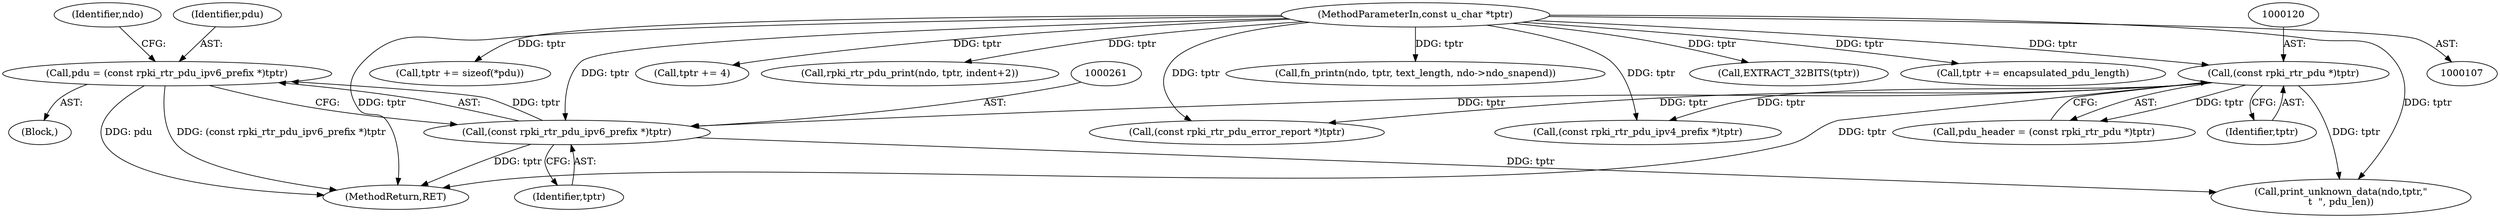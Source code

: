 digraph "0_tcpdump_83c64fce3a5226b080e535f5131a8a318f30e79b@pointer" {
"1000258" [label="(Call,pdu = (const rpki_rtr_pdu_ipv6_prefix *)tptr)"];
"1000260" [label="(Call,(const rpki_rtr_pdu_ipv6_prefix *)tptr)"];
"1000119" [label="(Call,(const rpki_rtr_pdu *)tptr)"];
"1000109" [label="(MethodParameterIn,const u_char *tptr)"];
"1000464" [label="(MethodReturn,RET)"];
"1000349" [label="(Call,tptr += sizeof(*pdu))"];
"1000258" [label="(Call,pdu = (const rpki_rtr_pdu_ipv6_prefix *)tptr)"];
"1000401" [label="(Call,tptr += 4)"];
"1000256" [label="(Block,)"];
"1000117" [label="(Call,pdu_header = (const rpki_rtr_pdu *)tptr)"];
"1000109" [label="(MethodParameterIn,const u_char *tptr)"];
"1000305" [label="(Call,(const rpki_rtr_pdu_error_report *)tptr)"];
"1000219" [label="(Call,(const rpki_rtr_pdu_ipv4_prefix *)tptr)"];
"1000119" [label="(Call,(const rpki_rtr_pdu *)tptr)"];
"1000376" [label="(Call,rpki_rtr_pdu_print(ndo, tptr, indent+2))"];
"1000265" [label="(Identifier,ndo)"];
"1000428" [label="(Call,fn_printn(ndo, tptr, text_length, ndo->ndo_snapend))"];
"1000454" [label="(Call,print_unknown_data(ndo,tptr,\"\n\t  \", pdu_len))"];
"1000399" [label="(Call,EXTRACT_32BITS(tptr))"];
"1000383" [label="(Call,tptr += encapsulated_pdu_length)"];
"1000260" [label="(Call,(const rpki_rtr_pdu_ipv6_prefix *)tptr)"];
"1000259" [label="(Identifier,pdu)"];
"1000262" [label="(Identifier,tptr)"];
"1000121" [label="(Identifier,tptr)"];
"1000258" -> "1000256"  [label="AST: "];
"1000258" -> "1000260"  [label="CFG: "];
"1000259" -> "1000258"  [label="AST: "];
"1000260" -> "1000258"  [label="AST: "];
"1000265" -> "1000258"  [label="CFG: "];
"1000258" -> "1000464"  [label="DDG: pdu"];
"1000258" -> "1000464"  [label="DDG: (const rpki_rtr_pdu_ipv6_prefix *)tptr"];
"1000260" -> "1000258"  [label="DDG: tptr"];
"1000260" -> "1000262"  [label="CFG: "];
"1000261" -> "1000260"  [label="AST: "];
"1000262" -> "1000260"  [label="AST: "];
"1000260" -> "1000464"  [label="DDG: tptr"];
"1000119" -> "1000260"  [label="DDG: tptr"];
"1000109" -> "1000260"  [label="DDG: tptr"];
"1000260" -> "1000454"  [label="DDG: tptr"];
"1000119" -> "1000117"  [label="AST: "];
"1000119" -> "1000121"  [label="CFG: "];
"1000120" -> "1000119"  [label="AST: "];
"1000121" -> "1000119"  [label="AST: "];
"1000117" -> "1000119"  [label="CFG: "];
"1000119" -> "1000464"  [label="DDG: tptr"];
"1000119" -> "1000117"  [label="DDG: tptr"];
"1000109" -> "1000119"  [label="DDG: tptr"];
"1000119" -> "1000219"  [label="DDG: tptr"];
"1000119" -> "1000305"  [label="DDG: tptr"];
"1000119" -> "1000454"  [label="DDG: tptr"];
"1000109" -> "1000107"  [label="AST: "];
"1000109" -> "1000464"  [label="DDG: tptr"];
"1000109" -> "1000219"  [label="DDG: tptr"];
"1000109" -> "1000305"  [label="DDG: tptr"];
"1000109" -> "1000349"  [label="DDG: tptr"];
"1000109" -> "1000376"  [label="DDG: tptr"];
"1000109" -> "1000383"  [label="DDG: tptr"];
"1000109" -> "1000399"  [label="DDG: tptr"];
"1000109" -> "1000401"  [label="DDG: tptr"];
"1000109" -> "1000428"  [label="DDG: tptr"];
"1000109" -> "1000454"  [label="DDG: tptr"];
}
